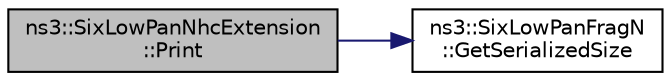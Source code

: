 digraph "ns3::SixLowPanNhcExtension::Print"
{
  edge [fontname="Helvetica",fontsize="10",labelfontname="Helvetica",labelfontsize="10"];
  node [fontname="Helvetica",fontsize="10",shape=record];
  rankdir="LR";
  Node1 [label="ns3::SixLowPanNhcExtension\l::Print",height=0.2,width=0.4,color="black", fillcolor="grey75", style="filled", fontcolor="black"];
  Node1 -> Node2 [color="midnightblue",fontsize="10",style="solid"];
  Node2 [label="ns3::SixLowPanFragN\l::GetSerializedSize",height=0.2,width=0.4,color="black", fillcolor="white", style="filled",URL="$dc/da8/classns3_1_1SixLowPanFragN.html#a9ad0af065517271c3892b7535b9b0066",tooltip="Get the serialized size of the packet. "];
}
